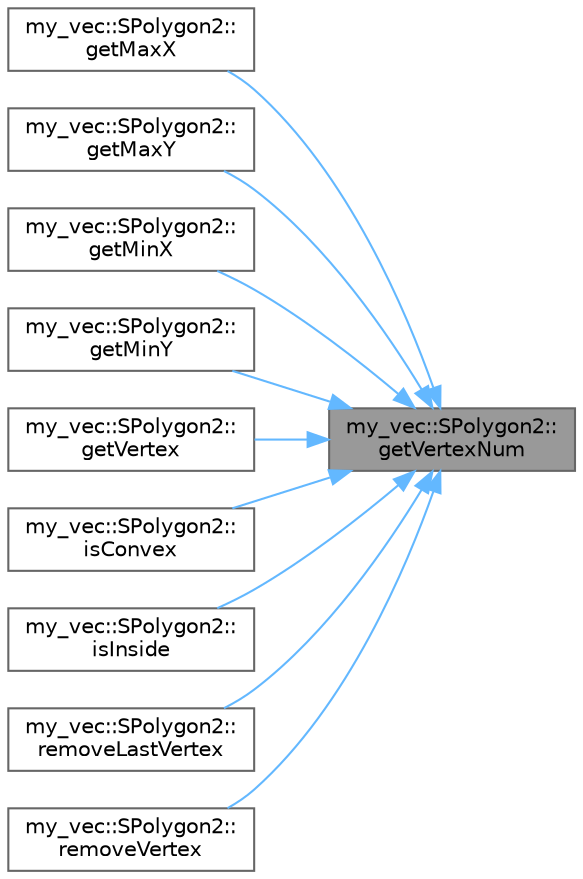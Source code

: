 digraph "my_vec::SPolygon2::getVertexNum"
{
 // LATEX_PDF_SIZE
  bgcolor="transparent";
  edge [fontname=Helvetica,fontsize=10,labelfontname=Helvetica,labelfontsize=10];
  node [fontname=Helvetica,fontsize=10,shape=box,height=0.2,width=0.4];
  rankdir="RL";
  Node1 [id="Node000001",label="my_vec::SPolygon2::\lgetVertexNum",height=0.2,width=0.4,color="gray40", fillcolor="grey60", style="filled", fontcolor="black",tooltip="多角形の頂点数を返す関数"];
  Node1 -> Node2 [id="edge1_Node000001_Node000002",dir="back",color="steelblue1",style="solid",tooltip=" "];
  Node2 [id="Node000002",label="my_vec::SPolygon2::\lgetMaxX",height=0.2,width=0.4,color="grey40", fillcolor="white", style="filled",URL="$structmy__vec_1_1_s_polygon2.html#ae63935b86d36a389db46eb754b649380",tooltip="頂点の中で最大のx座標を返す関数"];
  Node1 -> Node3 [id="edge2_Node000001_Node000003",dir="back",color="steelblue1",style="solid",tooltip=" "];
  Node3 [id="Node000003",label="my_vec::SPolygon2::\lgetMaxY",height=0.2,width=0.4,color="grey40", fillcolor="white", style="filled",URL="$structmy__vec_1_1_s_polygon2.html#a0a8636becb75ea8b634208a409c5b352",tooltip="頂点の中で最大のy座標を返す関数"];
  Node1 -> Node4 [id="edge3_Node000001_Node000004",dir="back",color="steelblue1",style="solid",tooltip=" "];
  Node4 [id="Node000004",label="my_vec::SPolygon2::\lgetMinX",height=0.2,width=0.4,color="grey40", fillcolor="white", style="filled",URL="$structmy__vec_1_1_s_polygon2.html#a1945feae4f91bbd55c5d2e809225396b",tooltip="頂点の中で最小のx座標を返す関数"];
  Node1 -> Node5 [id="edge4_Node000001_Node000005",dir="back",color="steelblue1",style="solid",tooltip=" "];
  Node5 [id="Node000005",label="my_vec::SPolygon2::\lgetMinY",height=0.2,width=0.4,color="grey40", fillcolor="white", style="filled",URL="$structmy__vec_1_1_s_polygon2.html#a2b363b955e336824d8e1b7ba1f439b4d",tooltip="頂点の中で最小のy座標を返す関数"];
  Node1 -> Node6 [id="edge5_Node000001_Node000006",dir="back",color="steelblue1",style="solid",tooltip=" "];
  Node6 [id="Node000006",label="my_vec::SPolygon2::\lgetVertex",height=0.2,width=0.4,color="grey40", fillcolor="white", style="filled",URL="$structmy__vec_1_1_s_polygon2.html#a44f8ef9902e8d8cb28a739bbc30cefdd",tooltip="頂点の座標を返す関数"];
  Node1 -> Node7 [id="edge6_Node000001_Node000007",dir="back",color="steelblue1",style="solid",tooltip=" "];
  Node7 [id="Node000007",label="my_vec::SPolygon2::\lisConvex",height=0.2,width=0.4,color="grey40", fillcolor="white", style="filled",URL="$structmy__vec_1_1_s_polygon2.html#aaaa76fbcbe7c9ca7cc98f608955af392",tooltip="多角形が凸かどうか調べる関数"];
  Node1 -> Node8 [id="edge7_Node000001_Node000008",dir="back",color="steelblue1",style="solid",tooltip=" "];
  Node8 [id="Node000008",label="my_vec::SPolygon2::\lisInside",height=0.2,width=0.4,color="grey40", fillcolor="white", style="filled",URL="$structmy__vec_1_1_s_polygon2.html#ad49346b48fb4c45f703f5b3f09c72937",tooltip="点が多角形の内部にあるかどうか調べる関数"];
  Node1 -> Node9 [id="edge8_Node000001_Node000009",dir="back",color="steelblue1",style="solid",tooltip=" "];
  Node9 [id="Node000009",label="my_vec::SPolygon2::\lremoveLastVertex",height=0.2,width=0.4,color="grey40", fillcolor="white", style="filled",URL="$structmy__vec_1_1_s_polygon2.html#a67e02378371af0bf855d8e3652626d96",tooltip="1番最後の頂点を削除する関数"];
  Node1 -> Node10 [id="edge9_Node000001_Node000010",dir="back",color="steelblue1",style="solid",tooltip=" "];
  Node10 [id="Node000010",label="my_vec::SPolygon2::\lremoveVertex",height=0.2,width=0.4,color="grey40", fillcolor="white", style="filled",URL="$structmy__vec_1_1_s_polygon2.html#a963b076851c16fe16d7fd5cbb342255f",tooltip="頂点を削除する関数"];
}
